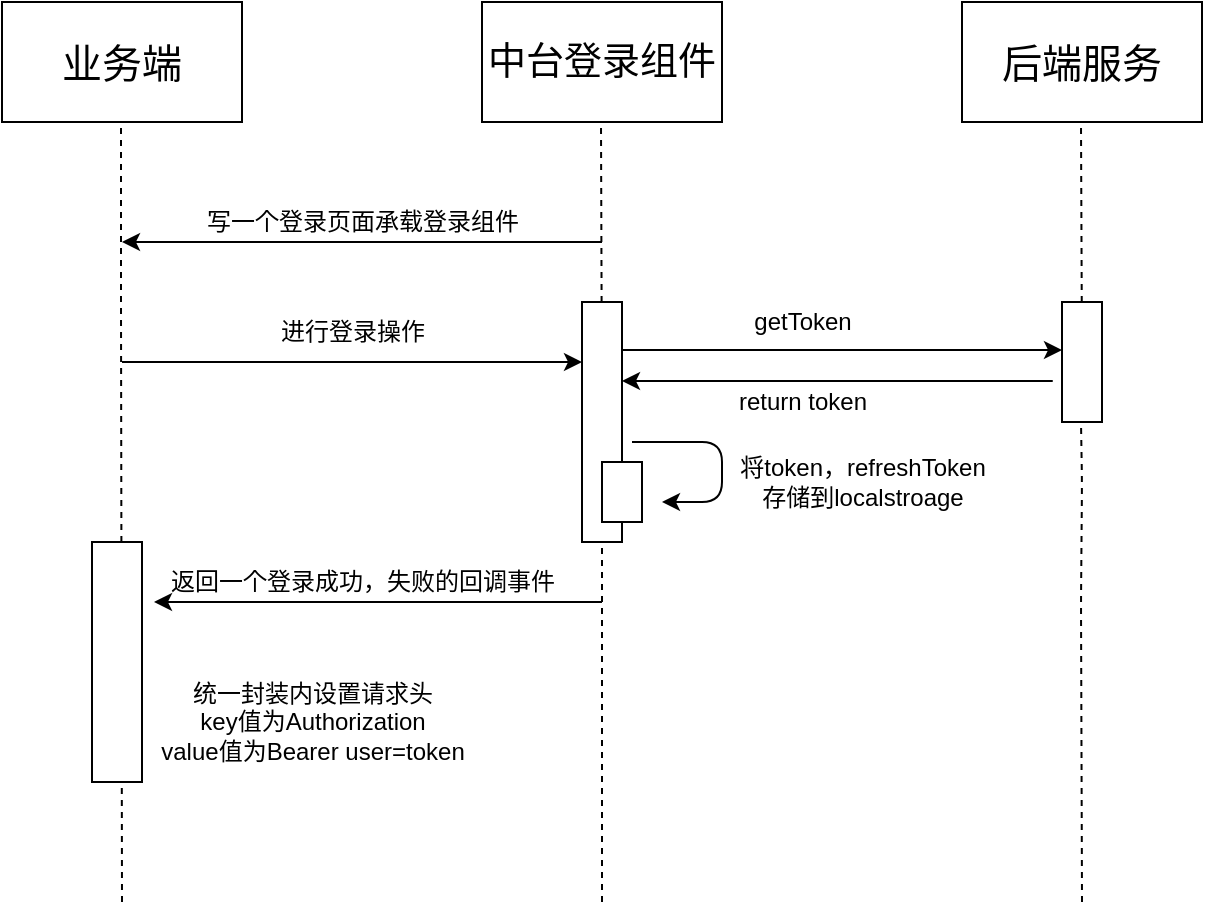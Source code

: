 <mxfile version="14.0.3" type="github">
  <diagram id="GM0Qf-6jhBuJVT4b6BD3" name="Page-1">
    <mxGraphModel dx="1422" dy="714" grid="1" gridSize="10" guides="1" tooltips="1" connect="1" arrows="1" fold="1" page="1" pageScale="1" pageWidth="827" pageHeight="1169" math="0" shadow="0">
      <root>
        <mxCell id="0" />
        <mxCell id="1" parent="0" />
        <mxCell id="fVXDg6e6A_-EQV9Ac5Os-1" value="&lt;font style=&quot;font-size: 20px&quot;&gt;业务端&lt;/font&gt;" style="rounded=0;whiteSpace=wrap;html=1;" parent="1" vertex="1">
          <mxGeometry x="80" y="100" width="120" height="60" as="geometry" />
        </mxCell>
        <mxCell id="fVXDg6e6A_-EQV9Ac5Os-3" value="" style="endArrow=none;dashed=1;html=1;" parent="1" edge="1">
          <mxGeometry width="50" height="50" relative="1" as="geometry">
            <mxPoint x="140" y="550" as="sourcePoint" />
            <mxPoint x="139.5" y="160" as="targetPoint" />
            <Array as="points">
              <mxPoint x="139.5" y="250" />
            </Array>
          </mxGeometry>
        </mxCell>
        <mxCell id="fVXDg6e6A_-EQV9Ac5Os-4" value="&lt;font style=&quot;font-size: 19px&quot;&gt;中台登录组件&lt;/font&gt;" style="rounded=0;whiteSpace=wrap;html=1;" parent="1" vertex="1">
          <mxGeometry x="320" y="100" width="120" height="60" as="geometry" />
        </mxCell>
        <mxCell id="fVXDg6e6A_-EQV9Ac5Os-5" value="&lt;font style=&quot;font-size: 20px&quot;&gt;后端服务&lt;/font&gt;" style="rounded=0;whiteSpace=wrap;html=1;" parent="1" vertex="1">
          <mxGeometry x="560" y="100" width="120" height="60" as="geometry" />
        </mxCell>
        <mxCell id="fVXDg6e6A_-EQV9Ac5Os-6" value="" style="endArrow=none;dashed=1;html=1;" parent="1" source="fVXDg6e6A_-EQV9Ac5Os-15" edge="1">
          <mxGeometry width="50" height="50" relative="1" as="geometry">
            <mxPoint x="380" y="550" as="sourcePoint" />
            <mxPoint x="379.5" y="160" as="targetPoint" />
            <Array as="points" />
          </mxGeometry>
        </mxCell>
        <mxCell id="fVXDg6e6A_-EQV9Ac5Os-7" value="" style="endArrow=none;dashed=1;html=1;" parent="1" source="fVXDg6e6A_-EQV9Ac5Os-21" edge="1">
          <mxGeometry width="50" height="50" relative="1" as="geometry">
            <mxPoint x="620" y="550" as="sourcePoint" />
            <mxPoint x="619.5" y="160" as="targetPoint" />
            <Array as="points" />
          </mxGeometry>
        </mxCell>
        <mxCell id="fVXDg6e6A_-EQV9Ac5Os-8" value="" style="endArrow=classic;html=1;entryX=0.25;entryY=1;entryDx=0;entryDy=0;" parent="1" edge="1" target="fVXDg6e6A_-EQV9Ac5Os-15">
          <mxGeometry width="50" height="50" relative="1" as="geometry">
            <mxPoint x="140" y="280" as="sourcePoint" />
            <mxPoint x="380" y="280" as="targetPoint" />
            <Array as="points">
              <mxPoint x="190" y="280" />
              <mxPoint x="280" y="280" />
            </Array>
          </mxGeometry>
        </mxCell>
        <mxCell id="fVXDg6e6A_-EQV9Ac5Os-9" value="写一个登录页面承载登录组件" style="text;html=1;align=center;verticalAlign=middle;resizable=0;points=[];autosize=1;" parent="1" vertex="1">
          <mxGeometry x="175" y="200" width="170" height="20" as="geometry" />
        </mxCell>
        <mxCell id="fVXDg6e6A_-EQV9Ac5Os-10" value="" style="endArrow=classic;html=1;" parent="1" edge="1">
          <mxGeometry width="50" height="50" relative="1" as="geometry">
            <mxPoint x="380" y="220" as="sourcePoint" />
            <mxPoint x="140" y="220" as="targetPoint" />
          </mxGeometry>
        </mxCell>
        <mxCell id="fVXDg6e6A_-EQV9Ac5Os-12" value="进行登录操作" style="text;html=1;align=center;verticalAlign=middle;resizable=0;points=[];autosize=1;" parent="1" vertex="1">
          <mxGeometry x="210" y="255" width="90" height="20" as="geometry" />
        </mxCell>
        <mxCell id="fVXDg6e6A_-EQV9Ac5Os-14" value="" style="endArrow=classic;html=1;" parent="1" edge="1">
          <mxGeometry width="50" height="50" relative="1" as="geometry">
            <mxPoint x="390" y="274" as="sourcePoint" />
            <mxPoint x="610" y="274" as="targetPoint" />
          </mxGeometry>
        </mxCell>
        <mxCell id="fVXDg6e6A_-EQV9Ac5Os-15" value="" style="rounded=0;whiteSpace=wrap;html=1;direction=south;" parent="1" vertex="1">
          <mxGeometry x="370" y="250" width="20" height="120" as="geometry" />
        </mxCell>
        <mxCell id="fVXDg6e6A_-EQV9Ac5Os-21" value="" style="rounded=0;whiteSpace=wrap;html=1;direction=south;" parent="1" vertex="1">
          <mxGeometry x="610" y="250" width="20" height="60" as="geometry" />
        </mxCell>
        <mxCell id="fVXDg6e6A_-EQV9Ac5Os-23" value="" style="endArrow=none;dashed=1;html=1;" parent="1" edge="1">
          <mxGeometry width="50" height="50" relative="1" as="geometry">
            <mxPoint x="620" y="550" as="sourcePoint" />
            <mxPoint x="619.5" y="310" as="targetPoint" />
            <Array as="points">
              <mxPoint x="619.5" y="400" />
              <mxPoint x="620" y="340" />
            </Array>
          </mxGeometry>
        </mxCell>
        <mxCell id="fVXDg6e6A_-EQV9Ac5Os-24" value="" style="endArrow=classic;html=1;" parent="1" edge="1">
          <mxGeometry width="50" height="50" relative="1" as="geometry">
            <mxPoint x="490" y="289.5" as="sourcePoint" />
            <mxPoint x="390" y="289.5" as="targetPoint" />
            <Array as="points">
              <mxPoint x="610" y="289.5" />
            </Array>
          </mxGeometry>
        </mxCell>
        <mxCell id="fVXDg6e6A_-EQV9Ac5Os-25" value="getToken" style="text;html=1;align=center;verticalAlign=middle;resizable=0;points=[];autosize=1;" parent="1" vertex="1">
          <mxGeometry x="450" y="250" width="60" height="20" as="geometry" />
        </mxCell>
        <mxCell id="fVXDg6e6A_-EQV9Ac5Os-26" value="return token&lt;br&gt;" style="text;html=1;align=center;verticalAlign=middle;resizable=0;points=[];autosize=1;" parent="1" vertex="1">
          <mxGeometry x="440" y="290" width="80" height="20" as="geometry" />
        </mxCell>
        <mxCell id="fVXDg6e6A_-EQV9Ac5Os-27" value="" style="endArrow=classic;html=1;" parent="1" edge="1">
          <mxGeometry width="50" height="50" relative="1" as="geometry">
            <mxPoint x="380" y="400" as="sourcePoint" />
            <mxPoint x="156" y="400" as="targetPoint" />
          </mxGeometry>
        </mxCell>
        <mxCell id="fVXDg6e6A_-EQV9Ac5Os-28" value="返回一个登录成功，失败的回调事件" style="text;html=1;align=center;verticalAlign=middle;resizable=0;points=[];autosize=1;" parent="1" vertex="1">
          <mxGeometry x="155" y="380" width="210" height="20" as="geometry" />
        </mxCell>
        <mxCell id="fVXDg6e6A_-EQV9Ac5Os-31" value="" style="endArrow=classic;html=1;" parent="1" edge="1">
          <mxGeometry width="50" height="50" relative="1" as="geometry">
            <mxPoint x="395" y="320" as="sourcePoint" />
            <mxPoint x="410" y="350" as="targetPoint" />
            <Array as="points">
              <mxPoint x="440" y="320" />
              <mxPoint x="440" y="350" />
            </Array>
          </mxGeometry>
        </mxCell>
        <mxCell id="fVXDg6e6A_-EQV9Ac5Os-34" value="" style="endArrow=none;dashed=1;html=1;entryX=1;entryY=0.5;entryDx=0;entryDy=0;" parent="1" target="fVXDg6e6A_-EQV9Ac5Os-15" edge="1">
          <mxGeometry width="50" height="50" relative="1" as="geometry">
            <mxPoint x="380" y="550" as="sourcePoint" />
            <mxPoint x="414" y="400" as="targetPoint" />
          </mxGeometry>
        </mxCell>
        <mxCell id="fVXDg6e6A_-EQV9Ac5Os-35" value="" style="rounded=0;whiteSpace=wrap;html=1;direction=south;" parent="1" vertex="1">
          <mxGeometry x="380" y="330" width="20" height="30" as="geometry" />
        </mxCell>
        <mxCell id="fVXDg6e6A_-EQV9Ac5Os-36" value="将token，refreshToken&lt;br&gt;存储到localstroage" style="text;html=1;align=center;verticalAlign=middle;resizable=0;points=[];autosize=1;" parent="1" vertex="1">
          <mxGeometry x="440" y="325" width="140" height="30" as="geometry" />
        </mxCell>
        <mxCell id="fVXDg6e6A_-EQV9Ac5Os-37" value="" style="rounded=0;whiteSpace=wrap;html=1;direction=south;" parent="1" vertex="1">
          <mxGeometry x="125" y="370" width="25" height="120" as="geometry" />
        </mxCell>
        <mxCell id="fVXDg6e6A_-EQV9Ac5Os-38" value="统一封装内设置请求头&lt;br&gt;key值为Authorization&lt;br&gt;value值为Bearer user=token" style="text;html=1;align=center;verticalAlign=middle;resizable=0;points=[];autosize=1;" parent="1" vertex="1">
          <mxGeometry x="150" y="435" width="170" height="50" as="geometry" />
        </mxCell>
      </root>
    </mxGraphModel>
  </diagram>
</mxfile>
